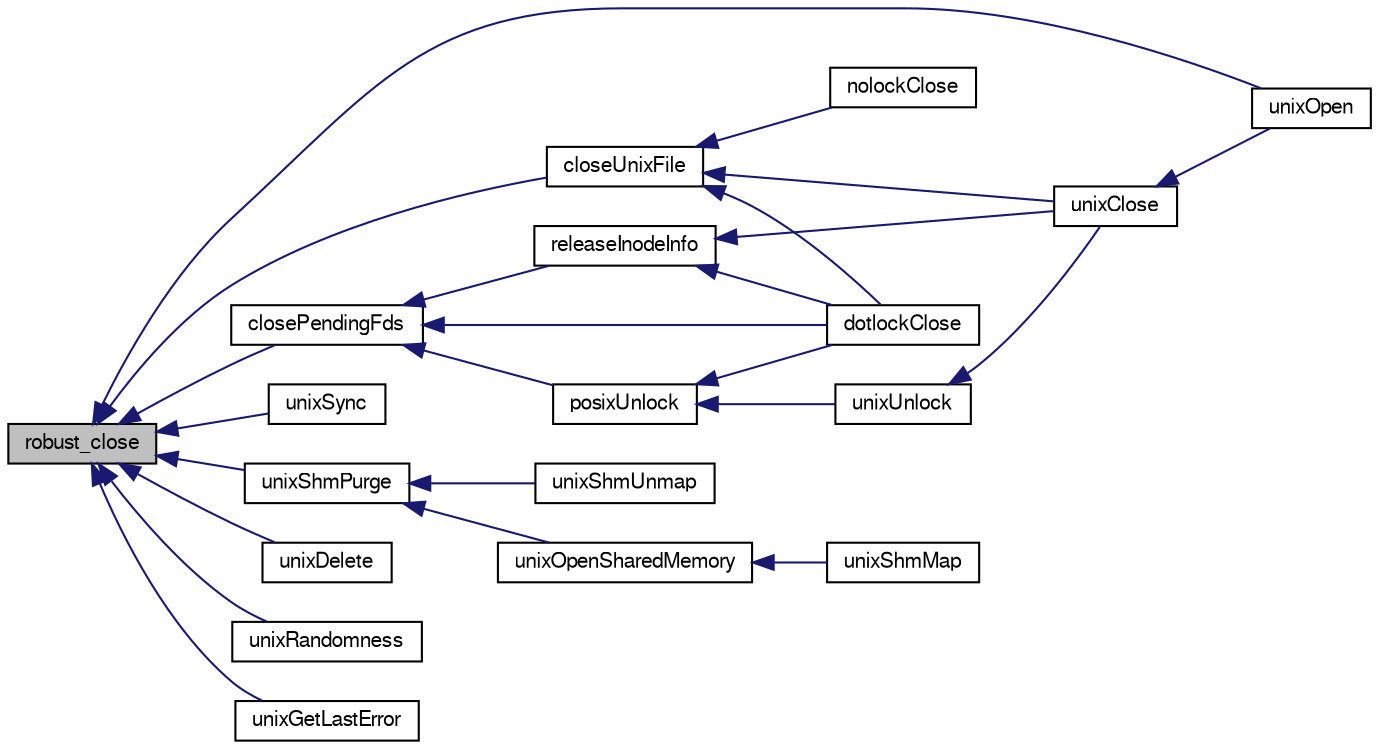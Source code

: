 digraph "robust_close"
{
  edge [fontname="FreeSans",fontsize="10",labelfontname="FreeSans",labelfontsize="10"];
  node [fontname="FreeSans",fontsize="10",shape=record];
  rankdir="LR";
  Node278838 [label="robust_close",height=0.2,width=0.4,color="black", fillcolor="grey75", style="filled", fontcolor="black"];
  Node278838 -> Node278839 [dir="back",color="midnightblue",fontsize="10",style="solid",fontname="FreeSans"];
  Node278839 [label="closePendingFds",height=0.2,width=0.4,color="black", fillcolor="white", style="filled",URL="$sqlite3_8c.html#a5ce21209c92740d0a7171235d32f2ada"];
  Node278839 -> Node278840 [dir="back",color="midnightblue",fontsize="10",style="solid",fontname="FreeSans"];
  Node278840 [label="releaseInodeInfo",height=0.2,width=0.4,color="black", fillcolor="white", style="filled",URL="$sqlite3_8c.html#aae07c58190c3878bb635ca8e50a3ff1a"];
  Node278840 -> Node278841 [dir="back",color="midnightblue",fontsize="10",style="solid",fontname="FreeSans"];
  Node278841 [label="unixClose",height=0.2,width=0.4,color="black", fillcolor="white", style="filled",URL="$sqlite3_8c.html#a84cdb6e4ff75f085e8c05dfdec178927"];
  Node278841 -> Node278842 [dir="back",color="midnightblue",fontsize="10",style="solid",fontname="FreeSans"];
  Node278842 [label="unixOpen",height=0.2,width=0.4,color="black", fillcolor="white", style="filled",URL="$sqlite3_8c.html#a8ed5efc47b6e14f7805cd1bb9b215775"];
  Node278840 -> Node278843 [dir="back",color="midnightblue",fontsize="10",style="solid",fontname="FreeSans"];
  Node278843 [label="dotlockClose",height=0.2,width=0.4,color="black", fillcolor="white", style="filled",URL="$sqlite3_8c.html#aa72eaafaa850f2889e15af7cfb08fa1b"];
  Node278839 -> Node278844 [dir="back",color="midnightblue",fontsize="10",style="solid",fontname="FreeSans"];
  Node278844 [label="posixUnlock",height=0.2,width=0.4,color="black", fillcolor="white", style="filled",URL="$sqlite3_8c.html#a90bcc6164aa2d367ff91d4c32b549be6"];
  Node278844 -> Node278845 [dir="back",color="midnightblue",fontsize="10",style="solid",fontname="FreeSans"];
  Node278845 [label="unixUnlock",height=0.2,width=0.4,color="black", fillcolor="white", style="filled",URL="$sqlite3_8c.html#ad78004d74bd51bdf7ac43d20999a1208"];
  Node278845 -> Node278841 [dir="back",color="midnightblue",fontsize="10",style="solid",fontname="FreeSans"];
  Node278844 -> Node278843 [dir="back",color="midnightblue",fontsize="10",style="solid",fontname="FreeSans"];
  Node278839 -> Node278843 [dir="back",color="midnightblue",fontsize="10",style="solid",fontname="FreeSans"];
  Node278838 -> Node278846 [dir="back",color="midnightblue",fontsize="10",style="solid",fontname="FreeSans"];
  Node278846 [label="closeUnixFile",height=0.2,width=0.4,color="black", fillcolor="white", style="filled",URL="$sqlite3_8c.html#ac11bfe29d9353ee80f95a520e83f997f"];
  Node278846 -> Node278841 [dir="back",color="midnightblue",fontsize="10",style="solid",fontname="FreeSans"];
  Node278846 -> Node278847 [dir="back",color="midnightblue",fontsize="10",style="solid",fontname="FreeSans"];
  Node278847 [label="nolockClose",height=0.2,width=0.4,color="black", fillcolor="white", style="filled",URL="$sqlite3_8c.html#a946bda4aff58be65e29d6222fcc6e3f6"];
  Node278846 -> Node278843 [dir="back",color="midnightblue",fontsize="10",style="solid",fontname="FreeSans"];
  Node278838 -> Node278848 [dir="back",color="midnightblue",fontsize="10",style="solid",fontname="FreeSans"];
  Node278848 [label="unixSync",height=0.2,width=0.4,color="black", fillcolor="white", style="filled",URL="$sqlite3_8c.html#aceafdac666eb94923ee90064b3934299"];
  Node278838 -> Node278849 [dir="back",color="midnightblue",fontsize="10",style="solid",fontname="FreeSans"];
  Node278849 [label="unixShmPurge",height=0.2,width=0.4,color="black", fillcolor="white", style="filled",URL="$sqlite3_8c.html#a89b00f37b59738ab669aa66f70f5962b"];
  Node278849 -> Node278850 [dir="back",color="midnightblue",fontsize="10",style="solid",fontname="FreeSans"];
  Node278850 [label="unixOpenSharedMemory",height=0.2,width=0.4,color="black", fillcolor="white", style="filled",URL="$sqlite3_8c.html#a30775afa2e08ca6ddc7853326afed7c7"];
  Node278850 -> Node278851 [dir="back",color="midnightblue",fontsize="10",style="solid",fontname="FreeSans"];
  Node278851 [label="unixShmMap",height=0.2,width=0.4,color="black", fillcolor="white", style="filled",URL="$sqlite3_8c.html#aeaa77f0ab08a4f4ee5f86e8c9727e974"];
  Node278849 -> Node278852 [dir="back",color="midnightblue",fontsize="10",style="solid",fontname="FreeSans"];
  Node278852 [label="unixShmUnmap",height=0.2,width=0.4,color="black", fillcolor="white", style="filled",URL="$sqlite3_8c.html#acf439c8bef9c866a47714db2c776213f"];
  Node278838 -> Node278842 [dir="back",color="midnightblue",fontsize="10",style="solid",fontname="FreeSans"];
  Node278838 -> Node278853 [dir="back",color="midnightblue",fontsize="10",style="solid",fontname="FreeSans"];
  Node278853 [label="unixDelete",height=0.2,width=0.4,color="black", fillcolor="white", style="filled",URL="$sqlite3_8c.html#a7803c0517519823542a7d183abdf4a8d"];
  Node278838 -> Node278854 [dir="back",color="midnightblue",fontsize="10",style="solid",fontname="FreeSans"];
  Node278854 [label="unixRandomness",height=0.2,width=0.4,color="black", fillcolor="white", style="filled",URL="$sqlite3_8c.html#a9006328b44a687fe13c07acc7aab68da"];
  Node278838 -> Node278855 [dir="back",color="midnightblue",fontsize="10",style="solid",fontname="FreeSans"];
  Node278855 [label="unixGetLastError",height=0.2,width=0.4,color="black", fillcolor="white", style="filled",URL="$sqlite3_8c.html#aed1e42f49d74b419c3c85b559dd61240"];
}
